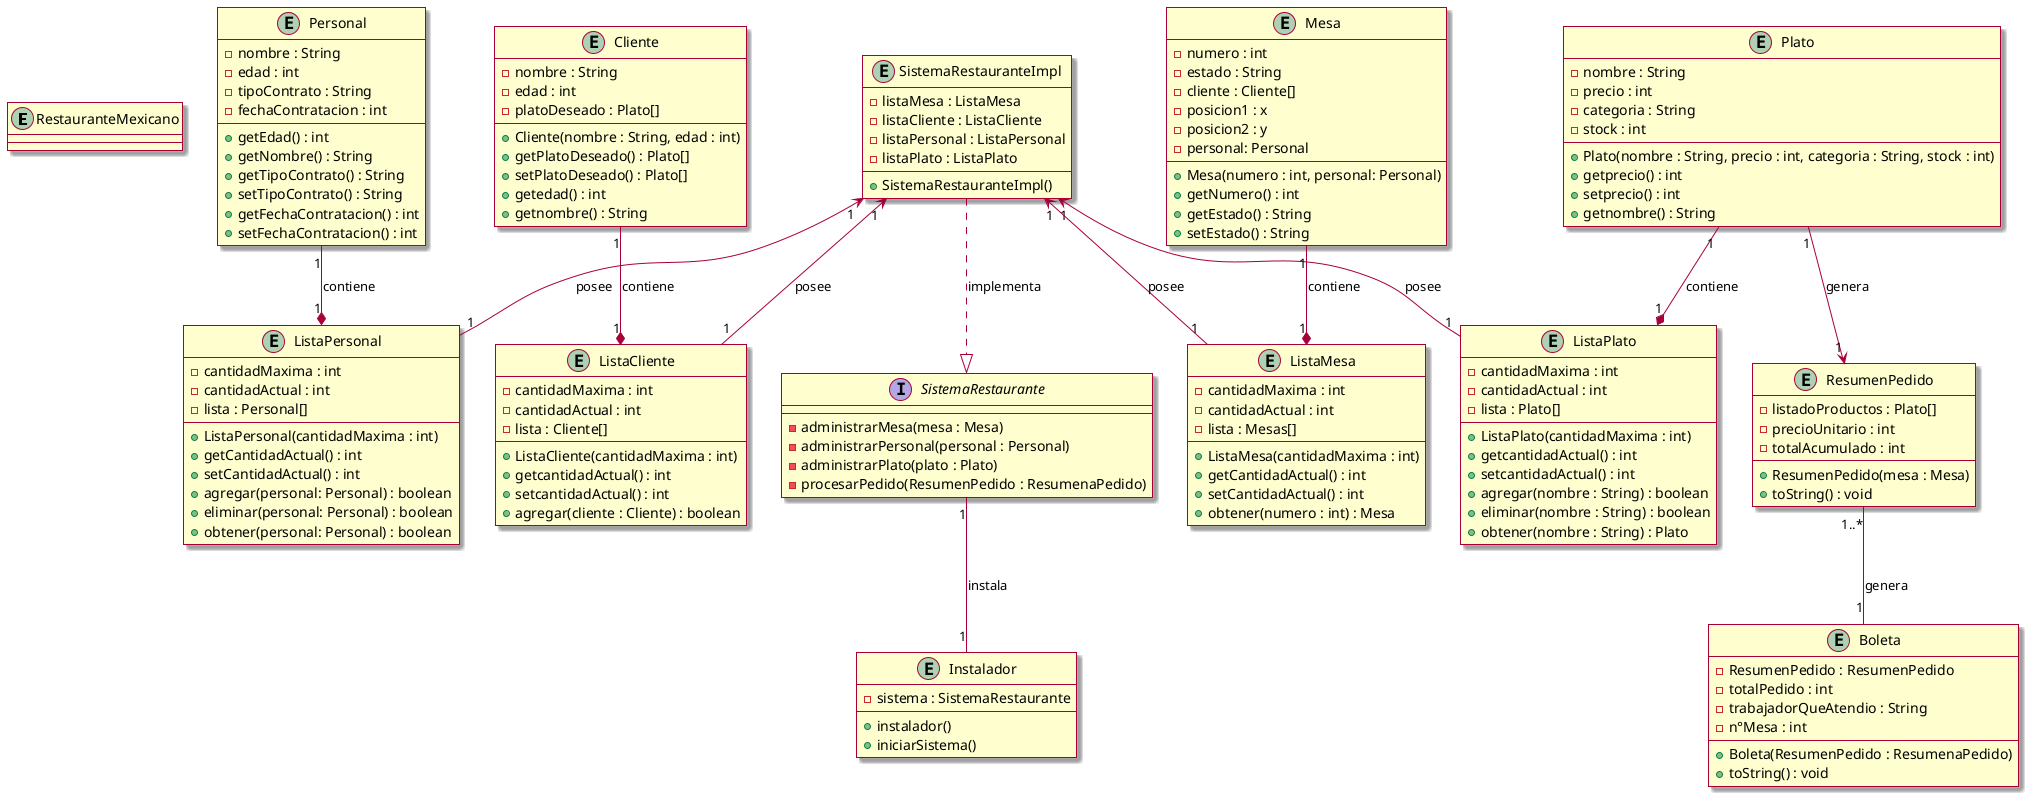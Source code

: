 @startuml
skin rose

entity RestauranteMexicano{
}
interface SistemaRestaurante{
    -administrarMesa(mesa : Mesa)
    -administrarPersonal(personal : Personal)
    -administrarPlato(plato : Plato)
    -procesarPedido(ResumenPedido : ResumenaPedido)
}
entity Instalador{
     -sistema : SistemaRestaurante
     +instalador()
     +iniciarSistema()
}
entity SistemaRestauranteImpl{
    -listaMesa : ListaMesa
    -listaCliente : ListaCliente
    -listaPersonal : ListaPersonal
    -listaPlato : ListaPlato
    +SistemaRestauranteImpl()
}

entity Personal{
    -nombre : String
    -edad : int
    -tipoContrato : String
    -fechaContratacion : int

    +getEdad() : int
    +getNombre() : String
    +getTipoContrato() : String
    +setTipoContrato() : String
    +getFechaContratacion() : int
    +setFechaContratacion() : int

}
entity ListaPersonal{
    -cantidadMaxima : int
    -cantidadActual : int
    -lista : Personal[]

    +ListaPersonal(cantidadMaxima : int)
    +getCantidadActual() : int
    +setCantidadActual() : int
    +agregar(personal: Personal) : boolean
    +eliminar(personal: Personal) : boolean
    +obtener(personal: Personal) : boolean

}
entity Mesa{
    -numero : int
    -estado : String
    -cliente : Cliente[]
    -posicion1 : x
    -posicion2 : y
    -personal: Personal

    +Mesa(numero : int, personal: Personal)
    +getNumero() : int
    +getEstado() : String
    +setEstado() : String
}

entity ListaMesa{
    -cantidadMaxima : int
    -cantidadActual : int
    -lista : Mesas[]

    +ListaMesa(cantidadMaxima : int)
    +getCantidadActual() : int
    +setCantidadActual() : int
    +obtener(numero : int) : Mesa
}
entity Plato{
    -nombre : String
    -precio : int
    -categoria : String
    -stock : int

    +Plato(nombre : String, precio : int, categoria : String, stock : int)
    +getprecio() : int
    +setprecio() : int
    +getnombre() : String
}
entity ListaPlato{
    -cantidadMaxima : int
    -cantidadActual : int
    -lista : Plato[]

    +ListaPlato(cantidadMaxima : int)
    +getcantidadActual() : int
    +setcantidadActual() : int
    +agregar(nombre : String) : boolean
    +eliminar(nombre : String) : boolean
    +obtener(nombre : String) : Plato
}
entity Cliente{
    -nombre : String
    -edad : int
    -platoDeseado : Plato[]

    +Cliente(nombre : String, edad : int)
    +getPlatoDeseado() : Plato[]
    +setPlatoDeseado() : Plato[]
    +getedad() : int
    +getnombre() : String

}
entity ListaCliente{
    -cantidadMaxima : int
    -cantidadActual : int
    -lista : Cliente[]

    +ListaCliente(cantidadMaxima : int)
    +getcantidadActual() : int
    +setcantidadActual() : int
    +agregar(cliente : Cliente) : boolean
}
entity ResumenPedido{
    -listadoProductos : Plato[]
    -precioUnitario : int
    -totalAcumulado : int

    +ResumenPedido(mesa : Mesa)
    +toString() : void

}
entity Boleta{
    -ResumenPedido : ResumenPedido
    -totalPedido : int
    -trabajadorQueAtendio : String
    -n°Mesa : int

    +Boleta(ResumenPedido : ResumenaPedido)
    +toString() : void

}
SistemaRestauranteImpl"1" <-- "1"ListaPlato : posee
SistemaRestauranteImpl"1"<--"1"ListaPersonal : posee
SistemaRestauranteImpl"1" <-- "1"ListaCliente : posee
SistemaRestauranteImpl"1"<--"1"ListaMesa : posee
SistemaRestauranteImpl..|>SistemaRestaurante : implementa
SistemaRestaurante"1" -- "1"Instalador : instala
Plato"1"-->"1"ResumenPedido : genera
ResumenPedido"1..*"--"1"Boleta : genera
Personal"1"--*"1"ListaPersonal : contiene
Plato"1"--*"1"ListaPlato : contiene
Cliente"1"--*"1"ListaCliente : contiene
Mesa"1"--*"1"ListaMesa : contiene


@enduml